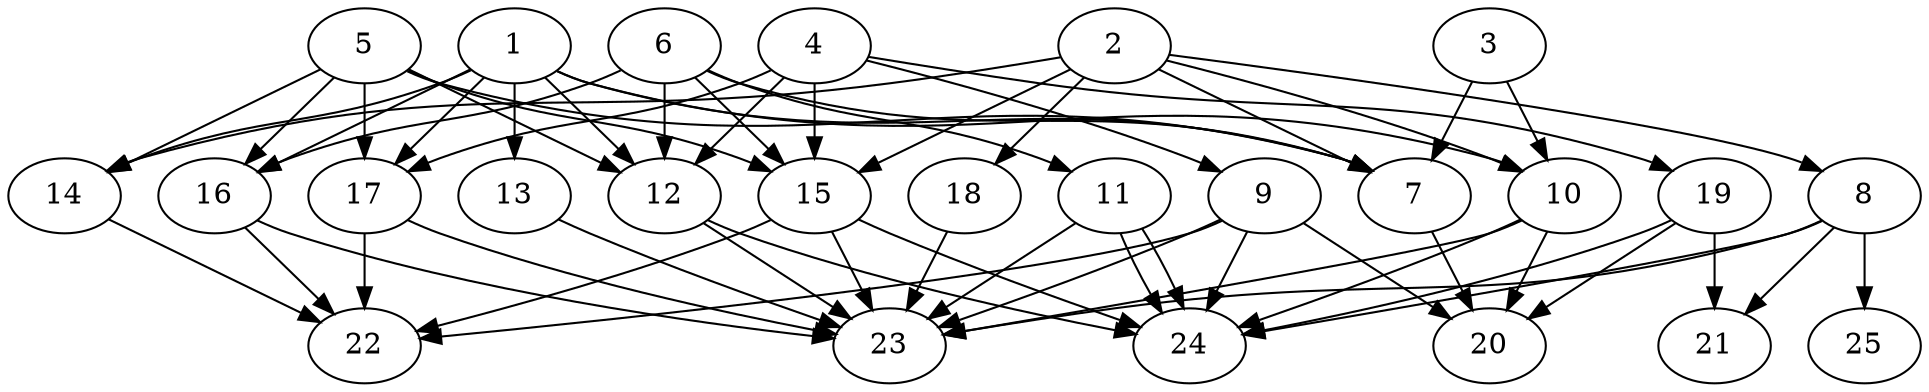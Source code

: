 // DAG automatically generated by daggen at Thu Oct  3 14:00:39 2019
// ./daggen --dot -n 25 --ccr 0.5 --fat 0.7 --regular 0.5 --density 0.7 --mindata 5242880 --maxdata 52428800 
digraph G {
  1 [size="62244864", alpha="0.07", expect_size="31122432"] 
  1 -> 7 [size ="31122432"]
  1 -> 10 [size ="31122432"]
  1 -> 12 [size ="31122432"]
  1 -> 13 [size ="31122432"]
  1 -> 14 [size ="31122432"]
  1 -> 16 [size ="31122432"]
  1 -> 17 [size ="31122432"]
  2 [size="101380096", alpha="0.04", expect_size="50690048"] 
  2 -> 7 [size ="50690048"]
  2 -> 8 [size ="50690048"]
  2 -> 10 [size ="50690048"]
  2 -> 14 [size ="50690048"]
  2 -> 15 [size ="50690048"]
  2 -> 18 [size ="50690048"]
  3 [size="96223232", alpha="0.19", expect_size="48111616"] 
  3 -> 7 [size ="48111616"]
  3 -> 10 [size ="48111616"]
  4 [size="98502656", alpha="0.12", expect_size="49251328"] 
  4 -> 9 [size ="49251328"]
  4 -> 12 [size ="49251328"]
  4 -> 15 [size ="49251328"]
  4 -> 17 [size ="49251328"]
  4 -> 19 [size ="49251328"]
  5 [size="91430912", alpha="0.12", expect_size="45715456"] 
  5 -> 7 [size ="45715456"]
  5 -> 12 [size ="45715456"]
  5 -> 14 [size ="45715456"]
  5 -> 15 [size ="45715456"]
  5 -> 16 [size ="45715456"]
  5 -> 17 [size ="45715456"]
  6 [size="50055168", alpha="0.05", expect_size="25027584"] 
  6 -> 7 [size ="25027584"]
  6 -> 11 [size ="25027584"]
  6 -> 12 [size ="25027584"]
  6 -> 15 [size ="25027584"]
  6 -> 16 [size ="25027584"]
  7 [size="42180608", alpha="0.01", expect_size="21090304"] 
  7 -> 20 [size ="21090304"]
  8 [size="52391936", alpha="0.00", expect_size="26195968"] 
  8 -> 21 [size ="26195968"]
  8 -> 23 [size ="26195968"]
  8 -> 24 [size ="26195968"]
  8 -> 25 [size ="26195968"]
  9 [size="19312640", alpha="0.19", expect_size="9656320"] 
  9 -> 20 [size ="9656320"]
  9 -> 22 [size ="9656320"]
  9 -> 23 [size ="9656320"]
  9 -> 24 [size ="9656320"]
  10 [size="99100672", alpha="0.19", expect_size="49550336"] 
  10 -> 20 [size ="49550336"]
  10 -> 23 [size ="49550336"]
  10 -> 24 [size ="49550336"]
  11 [size="63496192", alpha="0.14", expect_size="31748096"] 
  11 -> 23 [size ="31748096"]
  11 -> 24 [size ="31748096"]
  11 -> 24 [size ="31748096"]
  12 [size="94183424", alpha="0.12", expect_size="47091712"] 
  12 -> 23 [size ="47091712"]
  12 -> 24 [size ="47091712"]
  13 [size="19877888", alpha="0.00", expect_size="9938944"] 
  13 -> 23 [size ="9938944"]
  14 [size="12869632", alpha="0.12", expect_size="6434816"] 
  14 -> 22 [size ="6434816"]
  15 [size="70637568", alpha="0.01", expect_size="35318784"] 
  15 -> 22 [size ="35318784"]
  15 -> 23 [size ="35318784"]
  15 -> 24 [size ="35318784"]
  16 [size="31193088", alpha="0.05", expect_size="15596544"] 
  16 -> 22 [size ="15596544"]
  16 -> 23 [size ="15596544"]
  17 [size="56168448", alpha="0.10", expect_size="28084224"] 
  17 -> 22 [size ="28084224"]
  17 -> 23 [size ="28084224"]
  18 [size="61306880", alpha="0.14", expect_size="30653440"] 
  18 -> 23 [size ="30653440"]
  19 [size="61380608", alpha="0.12", expect_size="30690304"] 
  19 -> 20 [size ="30690304"]
  19 -> 21 [size ="30690304"]
  19 -> 24 [size ="30690304"]
  20 [size="57985024", alpha="0.15", expect_size="28992512"] 
  21 [size="53774336", alpha="0.08", expect_size="26887168"] 
  22 [size="23283712", alpha="0.01", expect_size="11641856"] 
  23 [size="79052800", alpha="0.11", expect_size="39526400"] 
  24 [size="79644672", alpha="0.01", expect_size="39822336"] 
  25 [size="43716608", alpha="0.08", expect_size="21858304"] 
}
